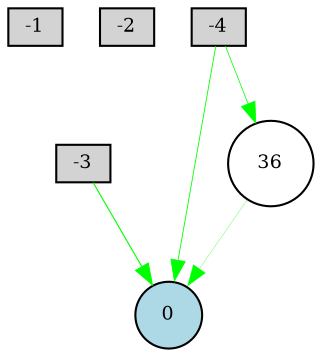 digraph {
	node [fontsize=9 height=0.2 shape=circle width=0.2]
	-1 [fillcolor=lightgray shape=box style=filled]
	-2 [fillcolor=lightgray shape=box style=filled]
	-3 [fillcolor=lightgray shape=box style=filled]
	-4 [fillcolor=lightgray shape=box style=filled]
	0 [fillcolor=lightblue style=filled]
	36 [fillcolor=white style=filled]
	-4 -> 36 [color=green penwidth=0.3637692885759156 style=solid]
	-3 -> 0 [color=green penwidth=0.5340909184535827 style=solid]
	-4 -> 0 [color=green penwidth=0.4054359700956308 style=solid]
	36 -> 0 [color=green penwidth=0.14804282379321088 style=solid]
}
